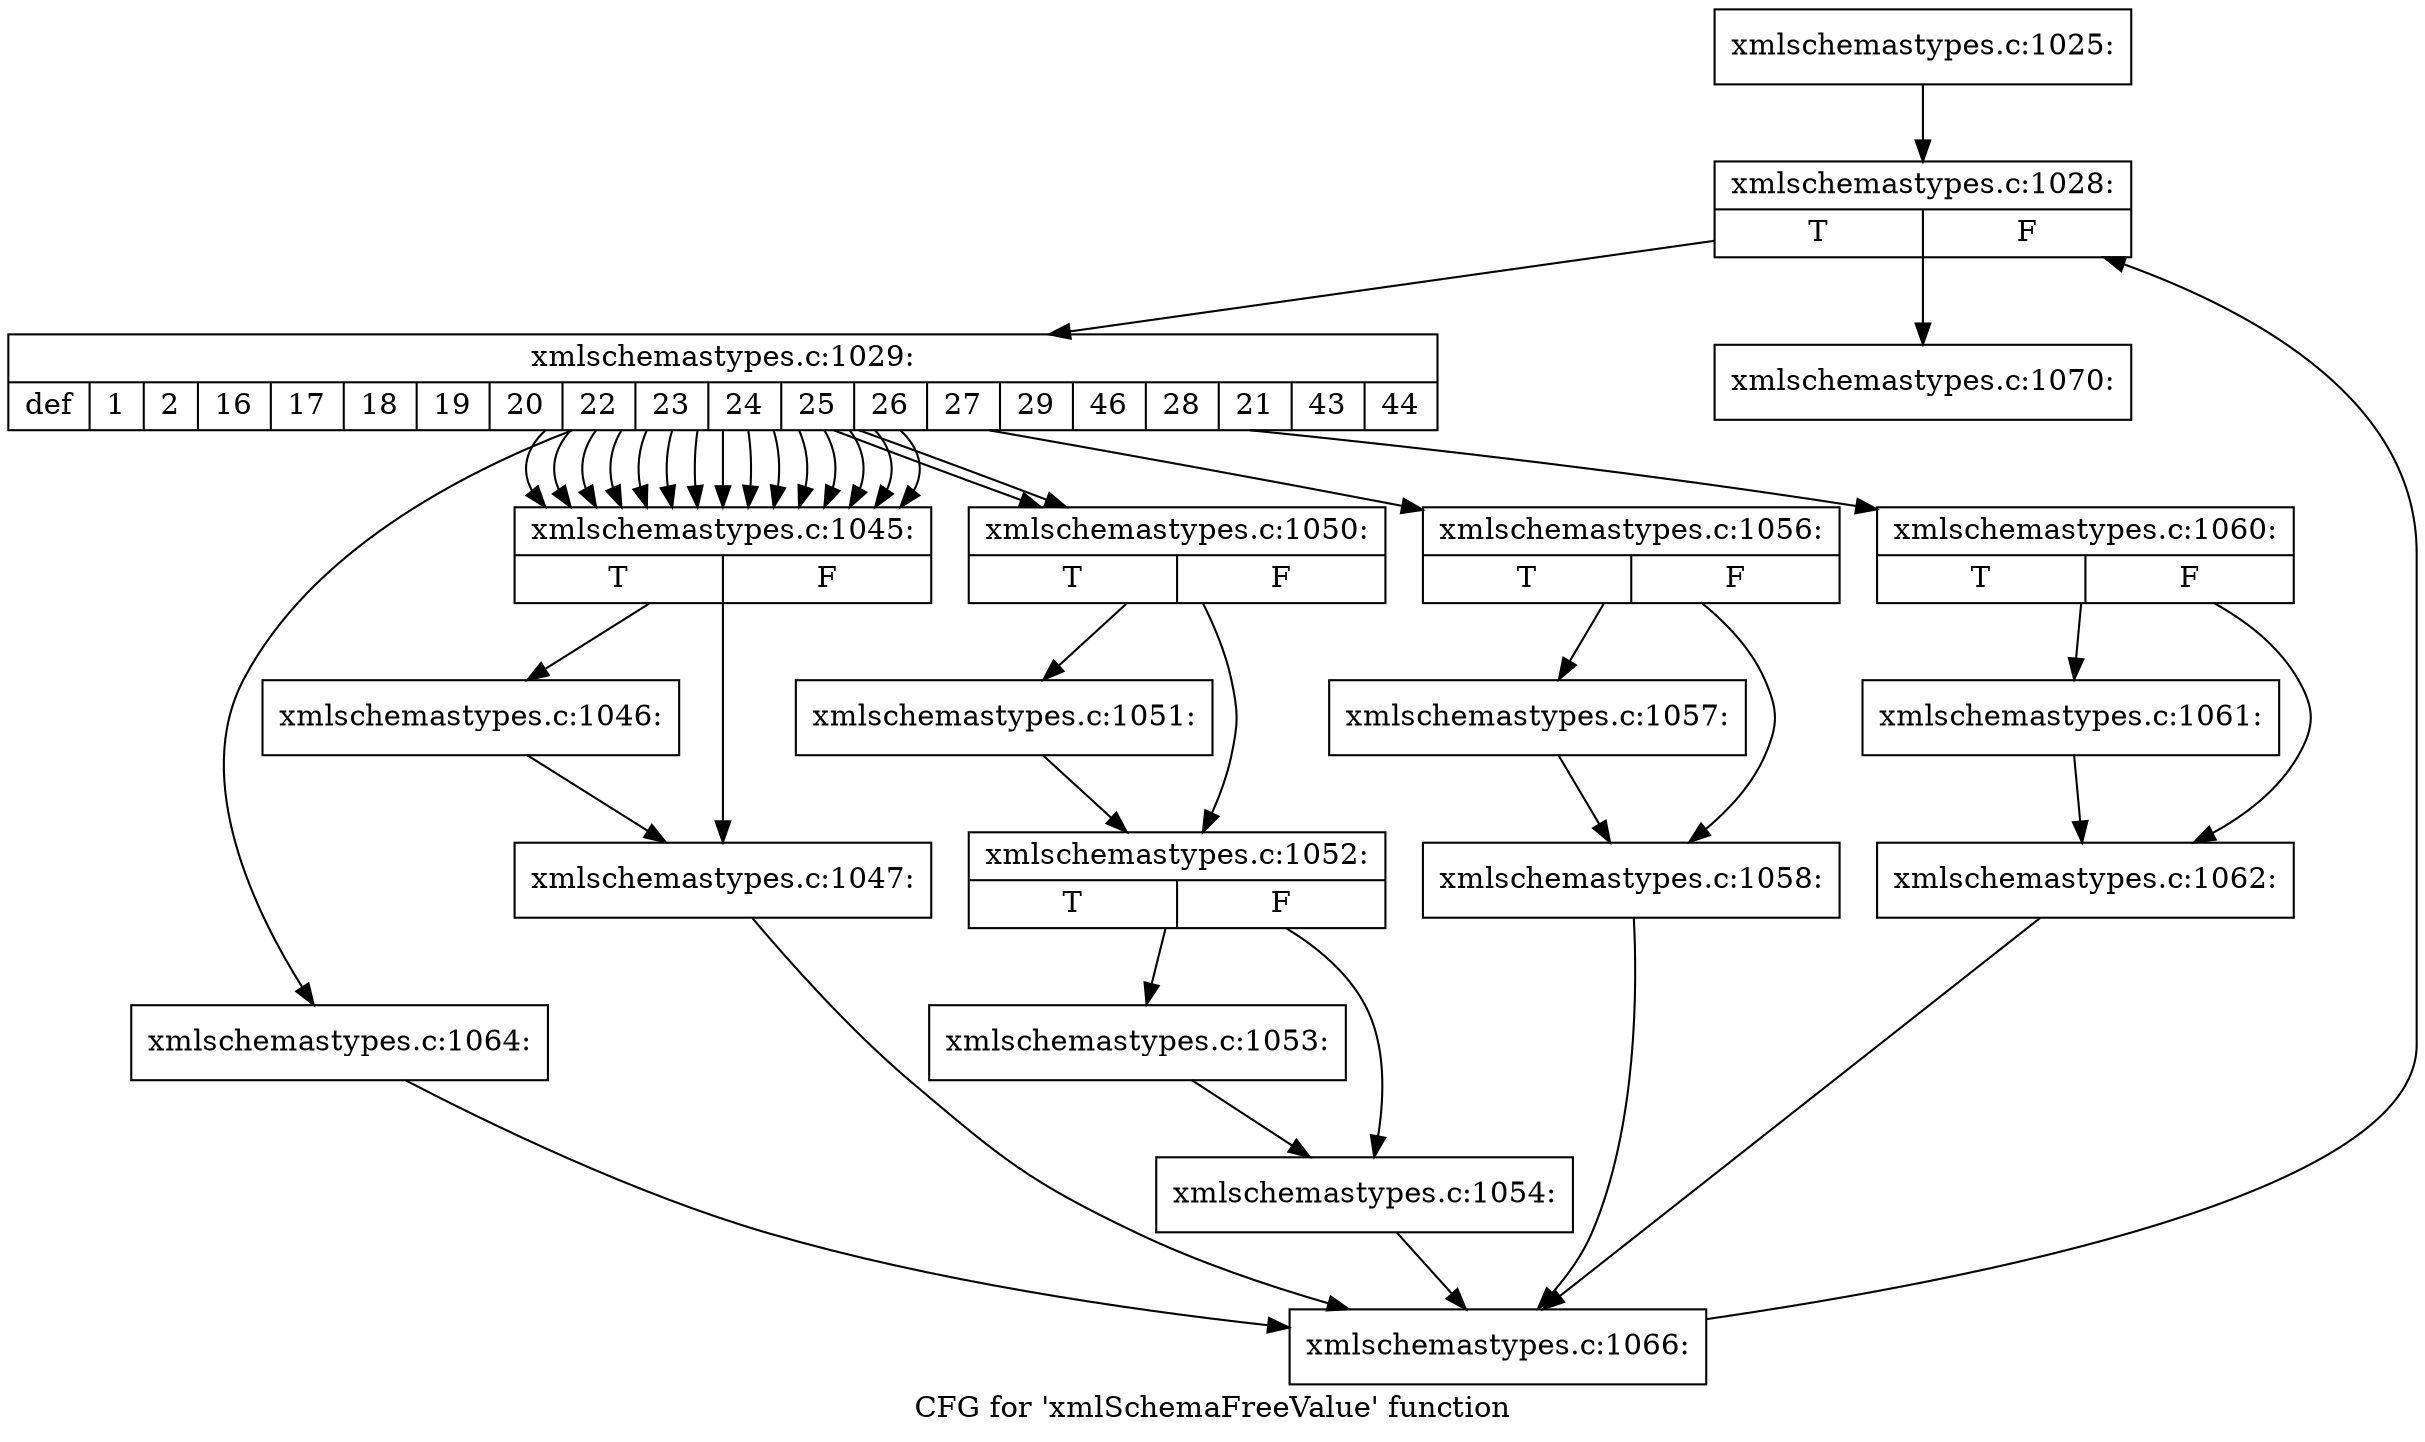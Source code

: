 digraph "CFG for 'xmlSchemaFreeValue' function" {
	label="CFG for 'xmlSchemaFreeValue' function";

	Node0x557d8d954e30 [shape=record,label="{xmlschemastypes.c:1025:}"];
	Node0x557d8d954e30 -> Node0x557d8d9581e0;
	Node0x557d8d9581e0 [shape=record,label="{xmlschemastypes.c:1028:|{<s0>T|<s1>F}}"];
	Node0x557d8d9581e0 -> Node0x557d8d9585e0;
	Node0x557d8d9581e0 -> Node0x557d8d958400;
	Node0x557d8d9585e0 [shape=record,label="{xmlschemastypes.c:1029:|{<s0>def|<s1>1|<s2>2|<s3>16|<s4>17|<s5>18|<s6>19|<s7>20|<s8>22|<s9>23|<s10>24|<s11>25|<s12>26|<s13>27|<s14>29|<s15>46|<s16>28|<s17>21|<s18>43|<s19>44}}"];
	Node0x557d8d9585e0 -> Node0x557d8d958830;
	Node0x557d8d9585e0 -> Node0x557d8d958950;
	Node0x557d8d9585e0 -> Node0x557d8d958950;
	Node0x557d8d9585e0 -> Node0x557d8d958950;
	Node0x557d8d9585e0 -> Node0x557d8d958950;
	Node0x557d8d9585e0 -> Node0x557d8d958950;
	Node0x557d8d9585e0 -> Node0x557d8d958950;
	Node0x557d8d9585e0 -> Node0x557d8d958950;
	Node0x557d8d9585e0 -> Node0x557d8d958950;
	Node0x557d8d9585e0 -> Node0x557d8d958950;
	Node0x557d8d9585e0 -> Node0x557d8d958950;
	Node0x557d8d9585e0 -> Node0x557d8d958950;
	Node0x557d8d9585e0 -> Node0x557d8d958950;
	Node0x557d8d9585e0 -> Node0x557d8d958950;
	Node0x557d8d9585e0 -> Node0x557d8d958950;
	Node0x557d8d9585e0 -> Node0x557d8d958950;
	Node0x557d8d9585e0 -> Node0x557d8d959620;
	Node0x557d8d9585e0 -> Node0x557d8d959620;
	Node0x557d8d9585e0 -> Node0x557d8d95ab00;
	Node0x557d8d9585e0 -> Node0x557d8d95b980;
	Node0x557d8d958950 [shape=record,label="{xmlschemastypes.c:1045:|{<s0>T|<s1>F}}"];
	Node0x557d8d958950 -> Node0x557d8d9531a0;
	Node0x557d8d958950 -> Node0x557d8d957630;
	Node0x557d8d9531a0 [shape=record,label="{xmlschemastypes.c:1046:}"];
	Node0x557d8d9531a0 -> Node0x557d8d957630;
	Node0x557d8d957630 [shape=record,label="{xmlschemastypes.c:1047:}"];
	Node0x557d8d957630 -> Node0x557d8d958720;
	Node0x557d8d959620 [shape=record,label="{xmlschemastypes.c:1050:|{<s0>T|<s1>F}}"];
	Node0x557d8d959620 -> Node0x557d8d9596d0;
	Node0x557d8d959620 -> Node0x557d8d959720;
	Node0x557d8d9596d0 [shape=record,label="{xmlschemastypes.c:1051:}"];
	Node0x557d8d9596d0 -> Node0x557d8d959720;
	Node0x557d8d959720 [shape=record,label="{xmlschemastypes.c:1052:|{<s0>T|<s1>F}}"];
	Node0x557d8d959720 -> Node0x557d8d95a030;
	Node0x557d8d959720 -> Node0x557d8d95a080;
	Node0x557d8d95a030 [shape=record,label="{xmlschemastypes.c:1053:}"];
	Node0x557d8d95a030 -> Node0x557d8d95a080;
	Node0x557d8d95a080 [shape=record,label="{xmlschemastypes.c:1054:}"];
	Node0x557d8d95a080 -> Node0x557d8d958720;
	Node0x557d8d95ab00 [shape=record,label="{xmlschemastypes.c:1056:|{<s0>T|<s1>F}}"];
	Node0x557d8d95ab00 -> Node0x557d8d95abb0;
	Node0x557d8d95ab00 -> Node0x557d8d95ac00;
	Node0x557d8d95abb0 [shape=record,label="{xmlschemastypes.c:1057:}"];
	Node0x557d8d95abb0 -> Node0x557d8d95ac00;
	Node0x557d8d95ac00 [shape=record,label="{xmlschemastypes.c:1058:}"];
	Node0x557d8d95ac00 -> Node0x557d8d958720;
	Node0x557d8d95b980 [shape=record,label="{xmlschemastypes.c:1060:|{<s0>T|<s1>F}}"];
	Node0x557d8d95b980 -> Node0x557d8d95ba30;
	Node0x557d8d95b980 -> Node0x557d8d95ba80;
	Node0x557d8d95ba30 [shape=record,label="{xmlschemastypes.c:1061:}"];
	Node0x557d8d95ba30 -> Node0x557d8d95ba80;
	Node0x557d8d95ba80 [shape=record,label="{xmlschemastypes.c:1062:}"];
	Node0x557d8d95ba80 -> Node0x557d8d958720;
	Node0x557d8d958830 [shape=record,label="{xmlschemastypes.c:1064:}"];
	Node0x557d8d958830 -> Node0x557d8d958720;
	Node0x557d8d958720 [shape=record,label="{xmlschemastypes.c:1066:}"];
	Node0x557d8d958720 -> Node0x557d8d9581e0;
	Node0x557d8d958400 [shape=record,label="{xmlschemastypes.c:1070:}"];
}
